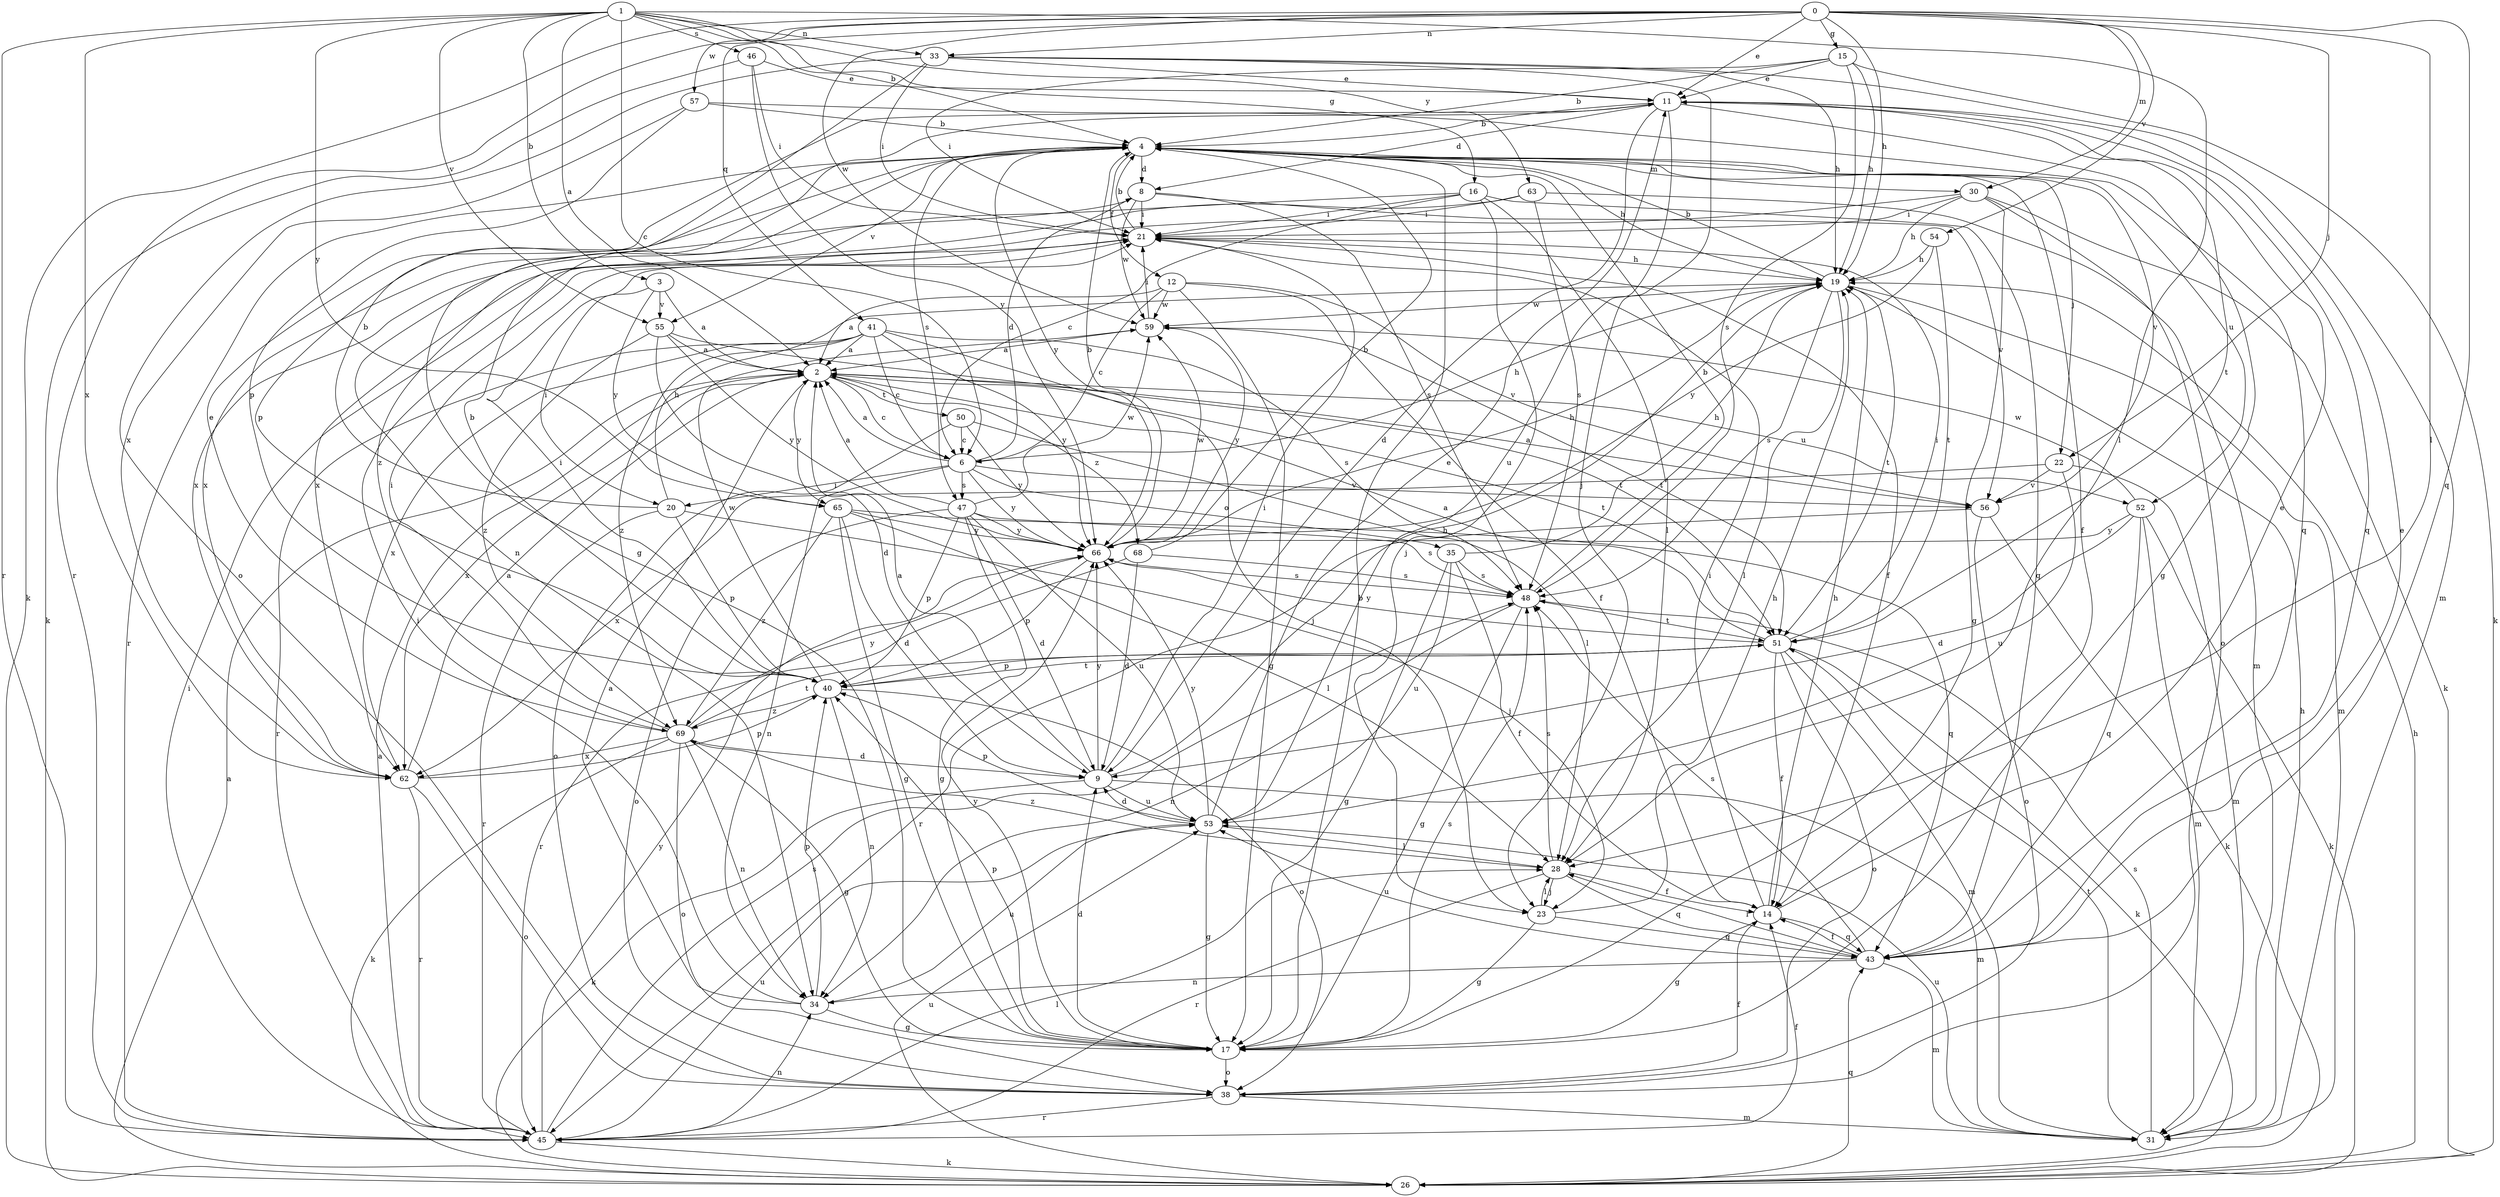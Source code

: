 strict digraph  {
0;
1;
2;
3;
4;
6;
8;
9;
11;
12;
14;
15;
16;
17;
19;
20;
21;
22;
23;
26;
28;
30;
31;
33;
34;
35;
38;
40;
41;
43;
45;
46;
47;
48;
50;
51;
52;
53;
54;
55;
56;
57;
59;
62;
63;
65;
66;
68;
69;
0 -> 11  [label=e];
0 -> 15  [label=g];
0 -> 19  [label=h];
0 -> 22  [label=j];
0 -> 26  [label=k];
0 -> 28  [label=l];
0 -> 30  [label=m];
0 -> 33  [label=n];
0 -> 41  [label=q];
0 -> 43  [label=q];
0 -> 45  [label=r];
0 -> 54  [label=v];
0 -> 57  [label=w];
0 -> 59  [label=w];
1 -> 2  [label=a];
1 -> 3  [label=b];
1 -> 4  [label=b];
1 -> 6  [label=c];
1 -> 16  [label=g];
1 -> 28  [label=l];
1 -> 33  [label=n];
1 -> 45  [label=r];
1 -> 46  [label=s];
1 -> 55  [label=v];
1 -> 62  [label=x];
1 -> 63  [label=y];
1 -> 65  [label=y];
2 -> 6  [label=c];
2 -> 50  [label=t];
2 -> 51  [label=t];
2 -> 52  [label=u];
2 -> 62  [label=x];
2 -> 65  [label=y];
2 -> 68  [label=z];
3 -> 2  [label=a];
3 -> 20  [label=i];
3 -> 55  [label=v];
3 -> 65  [label=y];
4 -> 8  [label=d];
4 -> 12  [label=f];
4 -> 14  [label=f];
4 -> 19  [label=h];
4 -> 22  [label=j];
4 -> 30  [label=m];
4 -> 40  [label=p];
4 -> 45  [label=r];
4 -> 47  [label=s];
4 -> 52  [label=u];
4 -> 55  [label=v];
4 -> 56  [label=v];
4 -> 66  [label=y];
6 -> 2  [label=a];
6 -> 8  [label=d];
6 -> 19  [label=h];
6 -> 20  [label=i];
6 -> 34  [label=n];
6 -> 35  [label=o];
6 -> 47  [label=s];
6 -> 56  [label=v];
6 -> 66  [label=y];
8 -> 21  [label=i];
8 -> 48  [label=s];
8 -> 56  [label=v];
8 -> 59  [label=w];
8 -> 62  [label=x];
9 -> 2  [label=a];
9 -> 19  [label=h];
9 -> 21  [label=i];
9 -> 26  [label=k];
9 -> 31  [label=m];
9 -> 53  [label=u];
9 -> 66  [label=y];
11 -> 4  [label=b];
11 -> 8  [label=d];
11 -> 9  [label=d];
11 -> 17  [label=g];
11 -> 34  [label=n];
11 -> 43  [label=q];
11 -> 51  [label=t];
11 -> 53  [label=u];
12 -> 2  [label=a];
12 -> 6  [label=c];
12 -> 14  [label=f];
12 -> 17  [label=g];
12 -> 56  [label=v];
12 -> 59  [label=w];
14 -> 11  [label=e];
14 -> 17  [label=g];
14 -> 19  [label=h];
14 -> 21  [label=i];
14 -> 43  [label=q];
15 -> 4  [label=b];
15 -> 11  [label=e];
15 -> 19  [label=h];
15 -> 21  [label=i];
15 -> 26  [label=k];
15 -> 48  [label=s];
16 -> 6  [label=c];
16 -> 21  [label=i];
16 -> 23  [label=j];
16 -> 28  [label=l];
16 -> 43  [label=q];
16 -> 62  [label=x];
17 -> 4  [label=b];
17 -> 9  [label=d];
17 -> 38  [label=o];
17 -> 40  [label=p];
17 -> 48  [label=s];
17 -> 66  [label=y];
19 -> 4  [label=b];
19 -> 28  [label=l];
19 -> 31  [label=m];
19 -> 48  [label=s];
19 -> 51  [label=t];
19 -> 59  [label=w];
20 -> 4  [label=b];
20 -> 19  [label=h];
20 -> 23  [label=j];
20 -> 40  [label=p];
20 -> 45  [label=r];
21 -> 4  [label=b];
21 -> 14  [label=f];
21 -> 19  [label=h];
22 -> 31  [label=m];
22 -> 53  [label=u];
22 -> 56  [label=v];
22 -> 62  [label=x];
23 -> 17  [label=g];
23 -> 19  [label=h];
23 -> 28  [label=l];
23 -> 43  [label=q];
26 -> 2  [label=a];
26 -> 19  [label=h];
26 -> 43  [label=q];
26 -> 53  [label=u];
28 -> 14  [label=f];
28 -> 23  [label=j];
28 -> 43  [label=q];
28 -> 45  [label=r];
28 -> 48  [label=s];
28 -> 69  [label=z];
30 -> 17  [label=g];
30 -> 19  [label=h];
30 -> 21  [label=i];
30 -> 26  [label=k];
30 -> 38  [label=o];
30 -> 62  [label=x];
31 -> 19  [label=h];
31 -> 48  [label=s];
31 -> 51  [label=t];
31 -> 53  [label=u];
33 -> 11  [label=e];
33 -> 17  [label=g];
33 -> 19  [label=h];
33 -> 21  [label=i];
33 -> 23  [label=j];
33 -> 31  [label=m];
33 -> 38  [label=o];
34 -> 2  [label=a];
34 -> 17  [label=g];
34 -> 21  [label=i];
34 -> 40  [label=p];
34 -> 53  [label=u];
35 -> 14  [label=f];
35 -> 17  [label=g];
35 -> 19  [label=h];
35 -> 48  [label=s];
35 -> 53  [label=u];
38 -> 14  [label=f];
38 -> 31  [label=m];
38 -> 45  [label=r];
40 -> 4  [label=b];
40 -> 21  [label=i];
40 -> 34  [label=n];
40 -> 38  [label=o];
40 -> 51  [label=t];
40 -> 59  [label=w];
40 -> 69  [label=z];
41 -> 2  [label=a];
41 -> 6  [label=c];
41 -> 23  [label=j];
41 -> 45  [label=r];
41 -> 48  [label=s];
41 -> 62  [label=x];
41 -> 66  [label=y];
41 -> 69  [label=z];
43 -> 11  [label=e];
43 -> 14  [label=f];
43 -> 28  [label=l];
43 -> 31  [label=m];
43 -> 34  [label=n];
43 -> 48  [label=s];
43 -> 53  [label=u];
45 -> 2  [label=a];
45 -> 14  [label=f];
45 -> 21  [label=i];
45 -> 26  [label=k];
45 -> 28  [label=l];
45 -> 34  [label=n];
45 -> 48  [label=s];
45 -> 53  [label=u];
45 -> 66  [label=y];
46 -> 11  [label=e];
46 -> 21  [label=i];
46 -> 26  [label=k];
46 -> 66  [label=y];
47 -> 2  [label=a];
47 -> 9  [label=d];
47 -> 17  [label=g];
47 -> 38  [label=o];
47 -> 40  [label=p];
47 -> 48  [label=s];
47 -> 53  [label=u];
47 -> 59  [label=w];
47 -> 66  [label=y];
48 -> 4  [label=b];
48 -> 17  [label=g];
48 -> 34  [label=n];
48 -> 51  [label=t];
50 -> 6  [label=c];
50 -> 28  [label=l];
50 -> 38  [label=o];
50 -> 66  [label=y];
51 -> 2  [label=a];
51 -> 14  [label=f];
51 -> 21  [label=i];
51 -> 26  [label=k];
51 -> 31  [label=m];
51 -> 38  [label=o];
51 -> 40  [label=p];
51 -> 66  [label=y];
52 -> 9  [label=d];
52 -> 26  [label=k];
52 -> 31  [label=m];
52 -> 43  [label=q];
52 -> 59  [label=w];
52 -> 66  [label=y];
53 -> 9  [label=d];
53 -> 11  [label=e];
53 -> 17  [label=g];
53 -> 28  [label=l];
53 -> 40  [label=p];
53 -> 66  [label=y];
54 -> 19  [label=h];
54 -> 51  [label=t];
54 -> 66  [label=y];
55 -> 2  [label=a];
55 -> 9  [label=d];
55 -> 51  [label=t];
55 -> 66  [label=y];
55 -> 69  [label=z];
56 -> 2  [label=a];
56 -> 26  [label=k];
56 -> 38  [label=o];
56 -> 45  [label=r];
57 -> 4  [label=b];
57 -> 40  [label=p];
57 -> 43  [label=q];
57 -> 62  [label=x];
59 -> 2  [label=a];
59 -> 21  [label=i];
59 -> 51  [label=t];
59 -> 66  [label=y];
62 -> 2  [label=a];
62 -> 38  [label=o];
62 -> 40  [label=p];
62 -> 45  [label=r];
63 -> 21  [label=i];
63 -> 31  [label=m];
63 -> 48  [label=s];
63 -> 69  [label=z];
65 -> 9  [label=d];
65 -> 17  [label=g];
65 -> 28  [label=l];
65 -> 43  [label=q];
65 -> 66  [label=y];
65 -> 69  [label=z];
66 -> 4  [label=b];
66 -> 19  [label=h];
66 -> 40  [label=p];
66 -> 48  [label=s];
66 -> 59  [label=w];
68 -> 4  [label=b];
68 -> 9  [label=d];
68 -> 45  [label=r];
68 -> 48  [label=s];
69 -> 9  [label=d];
69 -> 11  [label=e];
69 -> 17  [label=g];
69 -> 21  [label=i];
69 -> 26  [label=k];
69 -> 34  [label=n];
69 -> 38  [label=o];
69 -> 51  [label=t];
69 -> 62  [label=x];
69 -> 66  [label=y];
}
